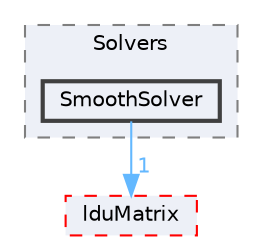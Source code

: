 digraph "src/OpenFOAM/matrices/LduMatrix/Solvers/SmoothSolver"
{
 // LATEX_PDF_SIZE
  bgcolor="transparent";
  edge [fontname=Helvetica,fontsize=10,labelfontname=Helvetica,labelfontsize=10];
  node [fontname=Helvetica,fontsize=10,shape=box,height=0.2,width=0.4];
  compound=true
  subgraph clusterdir_9c7abde4f07fc7239da2063620c14a52 {
    graph [ bgcolor="#edf0f7", pencolor="grey50", label="Solvers", fontname=Helvetica,fontsize=10 style="filled,dashed", URL="dir_9c7abde4f07fc7239da2063620c14a52.html",tooltip=""]
  dir_c781ae36f0dbc9ee4faf35c5d0c3adb5 [label="SmoothSolver", fillcolor="#edf0f7", color="grey25", style="filled,bold", URL="dir_c781ae36f0dbc9ee4faf35c5d0c3adb5.html",tooltip=""];
  }
  dir_bce8a1f1efa9a7681b85c119e7b79042 [label="lduMatrix", fillcolor="#edf0f7", color="red", style="filled,dashed", URL="dir_bce8a1f1efa9a7681b85c119e7b79042.html",tooltip=""];
  dir_c781ae36f0dbc9ee4faf35c5d0c3adb5->dir_bce8a1f1efa9a7681b85c119e7b79042 [headlabel="1", labeldistance=1.5 headhref="dir_003601_002116.html" href="dir_003601_002116.html" color="steelblue1" fontcolor="steelblue1"];
}
